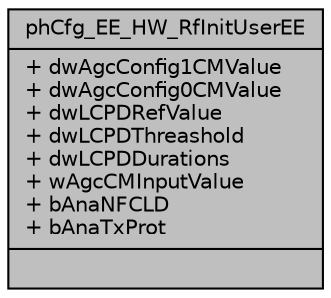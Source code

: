 digraph "phCfg_EE_HW_RfInitUserEE"
{
  edge [fontname="Helvetica",fontsize="10",labelfontname="Helvetica",labelfontsize="10"];
  node [fontname="Helvetica",fontsize="10",shape=record];
  Node0 [label="{phCfg_EE_HW_RfInitUserEE\n|+ dwAgcConfig1CMValue\l+ dwAgcConfig0CMValue\l+ dwLCPDRefValue\l+ dwLCPDThreashold\l+ dwLCPDDurations\l+ wAgcCMInputValue\l+ bAnaNFCLD\l+ bAnaTxProt\l|}",height=0.2,width=0.4,color="black", fillcolor="grey75", style="filled", fontcolor="black"];
}

